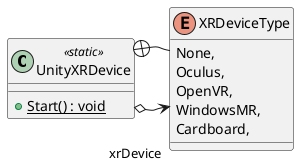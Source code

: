 @startuml
class UnityXRDevice <<static>> {
    + {static} Start() : void
}
enum XRDeviceType {
    None,
    Oculus,
    OpenVR,
    WindowsMR,
    Cardboard,
}
UnityXRDevice o-> "xrDevice" XRDeviceType
UnityXRDevice +-- XRDeviceType
@enduml
